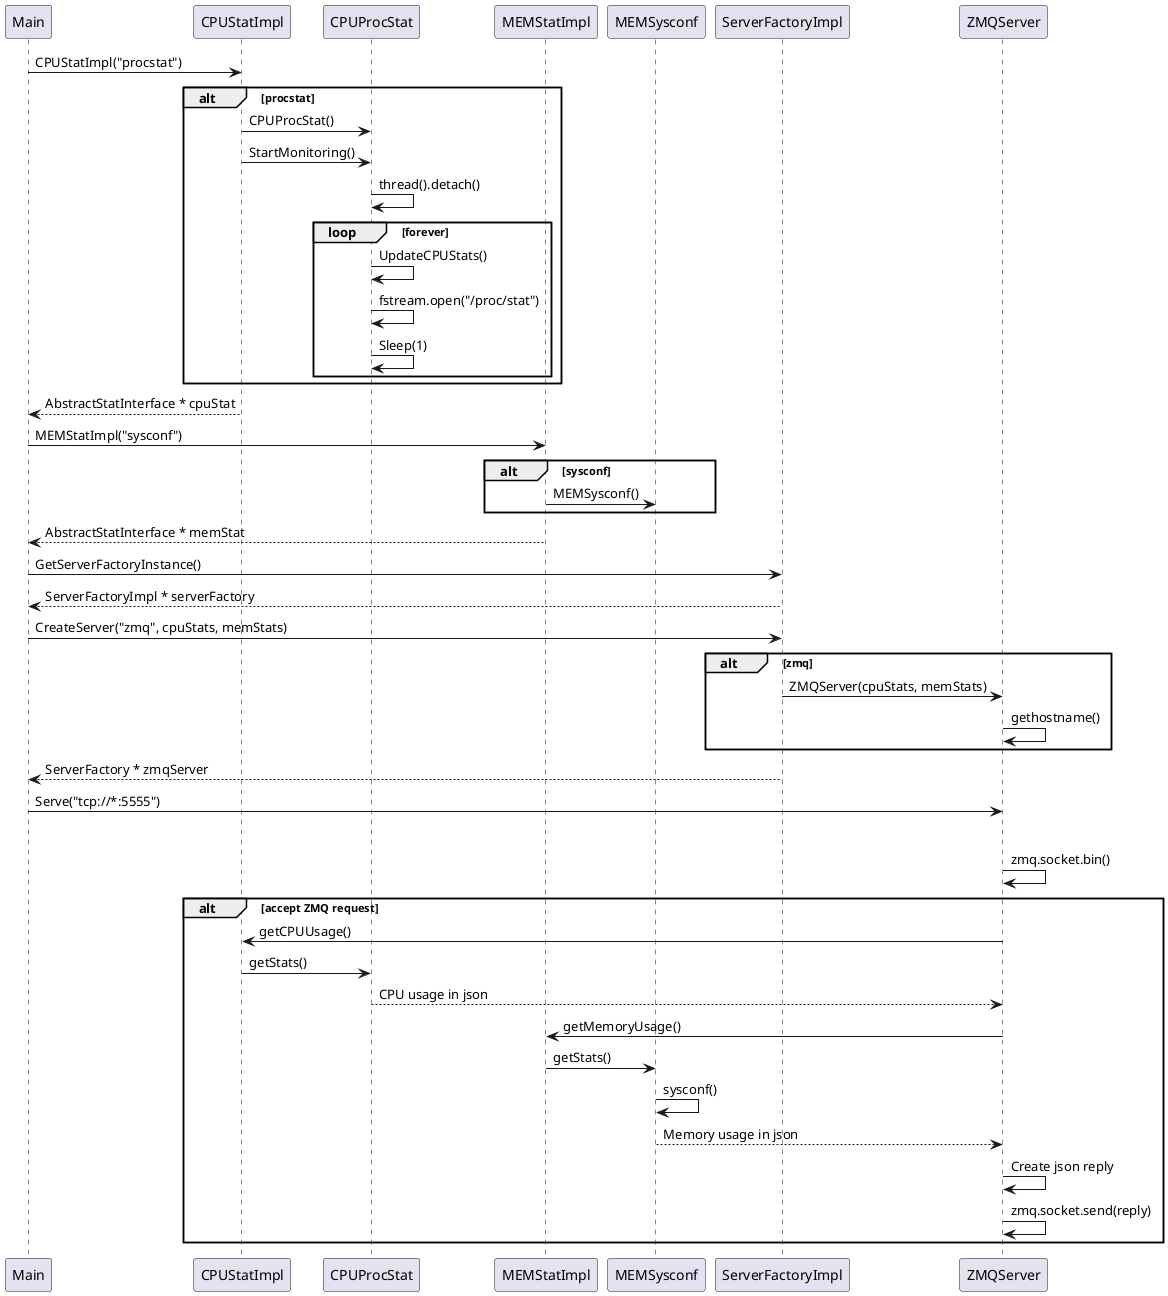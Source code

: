 @startuml
Main -> CPUStatImpl: CPUStatImpl("procstat")
alt procstat
    CPUStatImpl -> CPUProcStat: CPUProcStat()
    CPUStatImpl -> CPUProcStat: StartMonitoring()
    CPUProcStat -> CPUProcStat: thread().detach()
        loop forever
        CPUProcStat -> CPUProcStat: UpdateCPUStats()
        CPUProcStat -> CPUProcStat: fstream.open("/proc/stat")
        CPUProcStat -> CPUProcStat: Sleep(1)
        end
end
CPUStatImpl --> Main: AbstractStatInterface * cpuStat

Main -> MEMStatImpl: MEMStatImpl("sysconf")
alt sysconf
    MEMStatImpl -> MEMSysconf: MEMSysconf()
end
MEMStatImpl --> Main: AbstractStatInterface * memStat

Main -> ServerFactoryImpl: GetServerFactoryInstance()
ServerFactoryImpl --> Main: ServerFactoryImpl * serverFactory

Main -> ServerFactoryImpl: CreateServer("zmq", cpuStats, memStats)
alt zmq
    ServerFactoryImpl -> ZMQServer: ZMQServer(cpuStats, memStats)
    ZMQServer -> ZMQServer: gethostname()
end
ServerFactoryImpl --> Main: ServerFactory * zmqServer
Main -> ZMQServer: Serve("tcp://*:5555")
loop forever
    ZMQServer -> ZMQServer: zmq.socket.bin()
    alt accept ZMQ request
    ZMQServer -> CPUStatImpl: getCPUUsage()
    CPUStatImpl -> CPUProcStat: getStats()
    CPUProcStat -->  ZMQServer: CPU usage in json
    ZMQServer -> MEMStatImpl: getMemoryUsage()
    MEMStatImpl -> MEMSysconf: getStats()
    MEMSysconf -> MEMSysconf: sysconf()
    MEMSysconf -->  ZMQServer: Memory usage in json
    ZMQServer -> ZMQServer: Create json reply
    ZMQServer -> ZMQServer: zmq.socket.send(reply)
end

@enduml